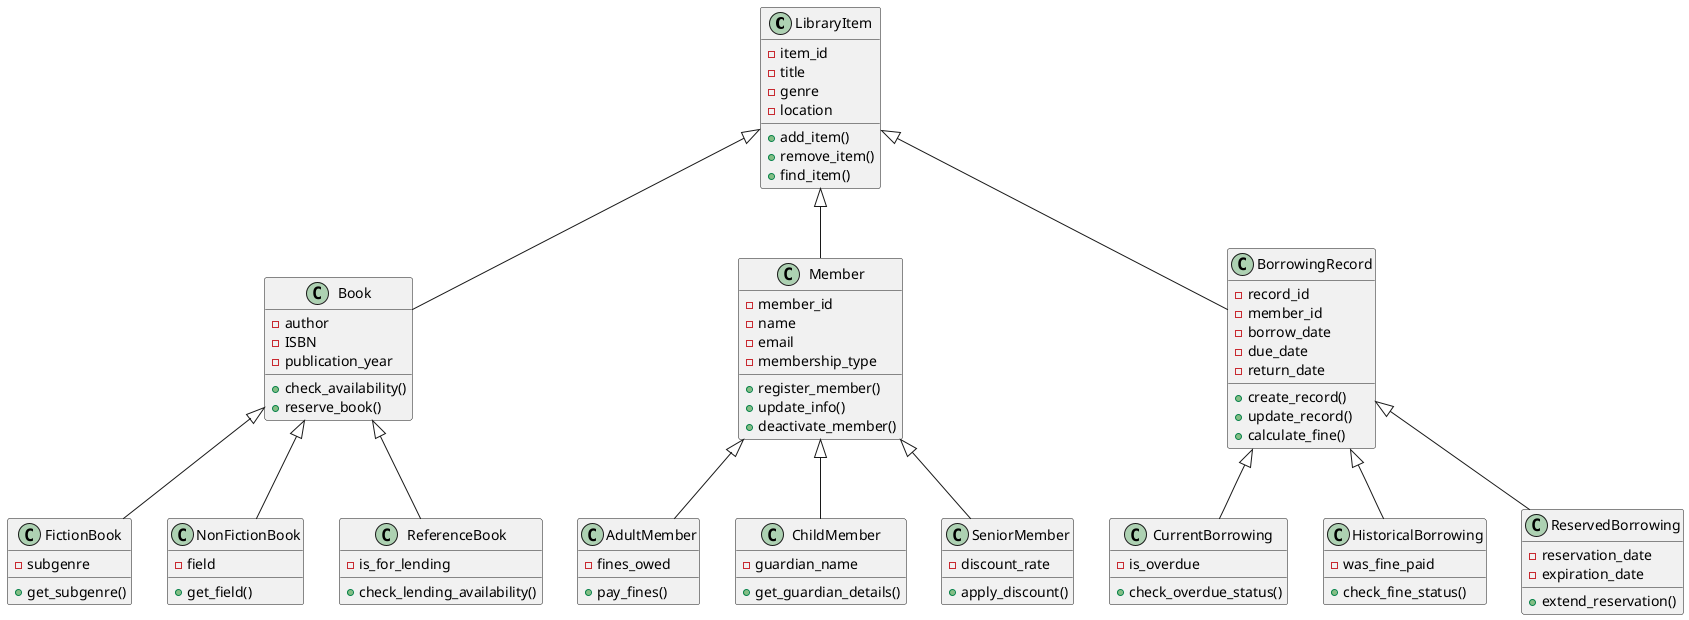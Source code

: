 @startuml

class LibraryItem {
  - item_id
  - title
  - genre
  - location
  + add_item()
  + remove_item()
  + find_item()
}

class Book {
  - author
  - ISBN
  - publication_year
  + check_availability()
  + reserve_book()
}

class Member {
  - member_id
  - name
  - email
  - membership_type
  + register_member()
  + update_info()
  + deactivate_member()
}

class BorrowingRecord {
  - record_id
  - member_id
  - borrow_date
  - due_date
  - return_date
  + create_record()
  + update_record()
  + calculate_fine()
}

class FictionBook {
  - subgenre
  + get_subgenre()
}

class NonFictionBook {
  - field
  + get_field()
}

class ReferenceBook {
  - is_for_lending
  + check_lending_availability()
}

class AdultMember {
  - fines_owed
  + pay_fines()
}

class ChildMember {
  - guardian_name
  + get_guardian_details()
}

class SeniorMember {
  - discount_rate
  + apply_discount()
}

class CurrentBorrowing {
  - is_overdue
  + check_overdue_status()
}

class HistoricalBorrowing {
  - was_fine_paid
  + check_fine_status()
}

class ReservedBorrowing {
  - reservation_date
  - expiration_date
  + extend_reservation()
}

LibraryItem <|-- Book
LibraryItem <|-- Member
LibraryItem <|-- BorrowingRecord

Book <|-- FictionBook
Book <|-- NonFictionBook
Book <|-- ReferenceBook

Member <|-- AdultMember
Member <|-- ChildMember
Member <|-- SeniorMember

BorrowingRecord <|-- CurrentBorrowing
BorrowingRecord <|-- HistoricalBorrowing
BorrowingRecord <|-- ReservedBorrowing

@enduml